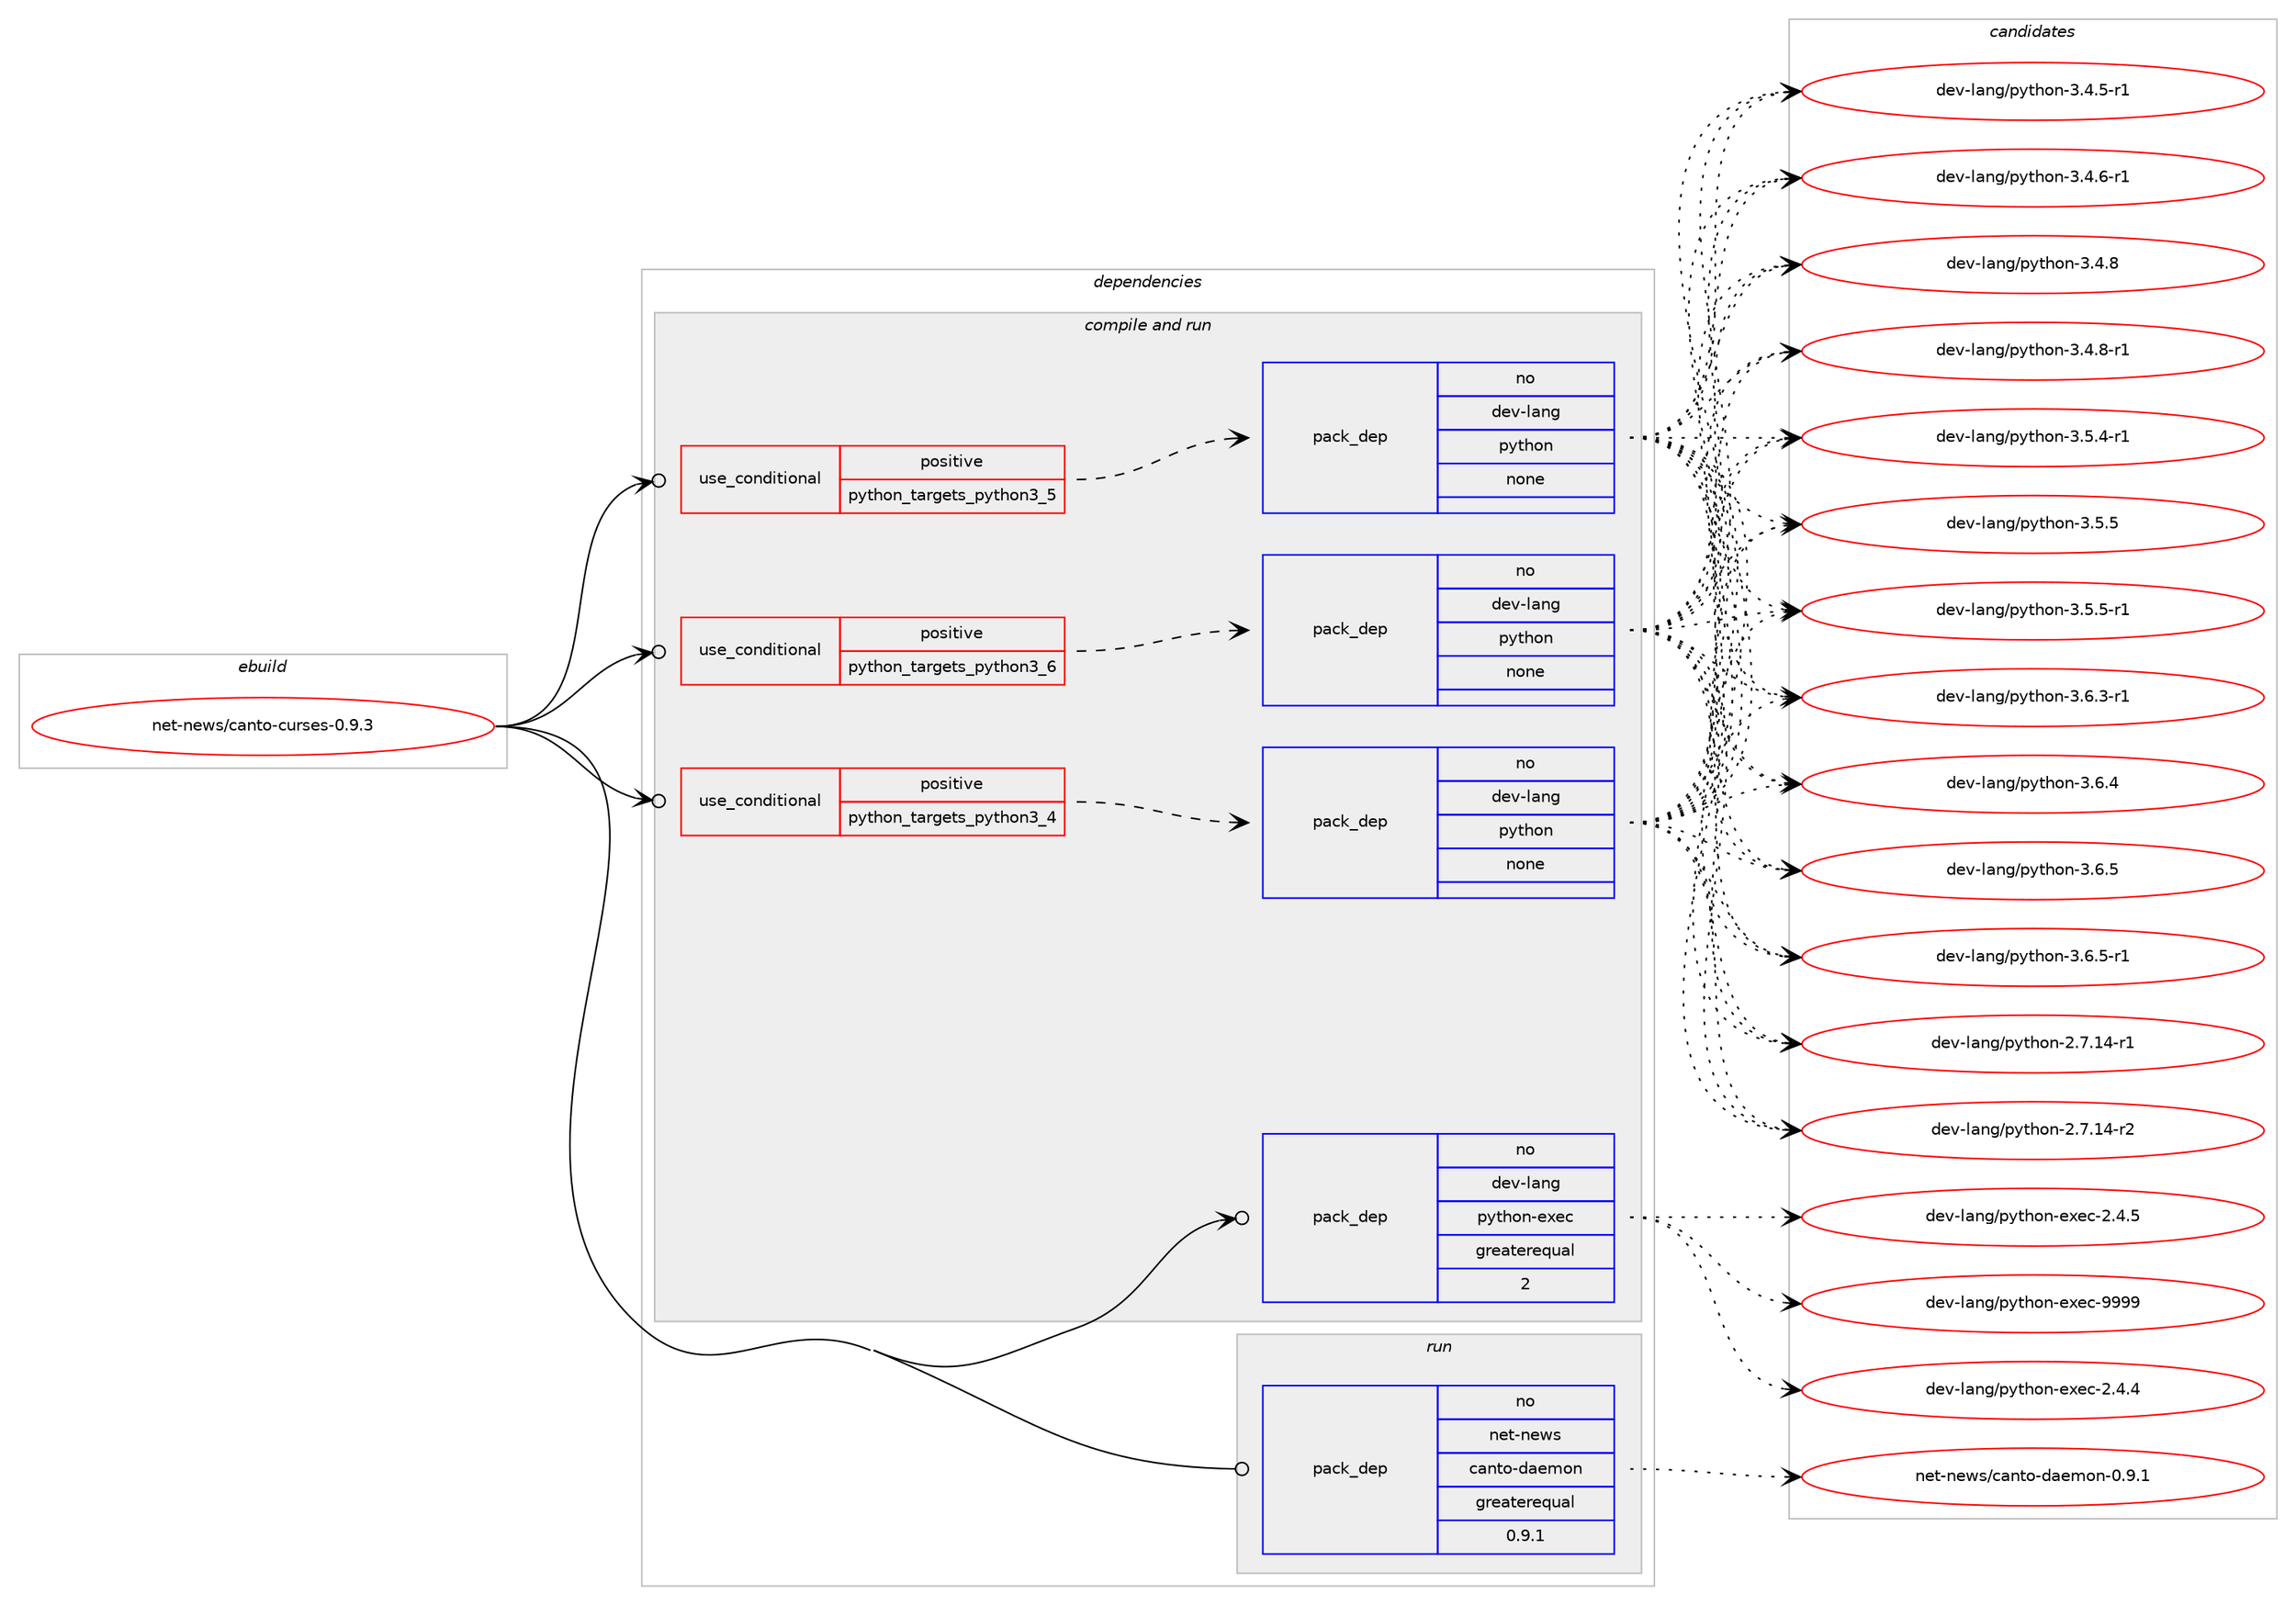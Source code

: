 digraph prolog {

# *************
# Graph options
# *************

newrank=true;
concentrate=true;
compound=true;
graph [rankdir=LR,fontname=Helvetica,fontsize=10,ranksep=1.5];#, ranksep=2.5, nodesep=0.2];
edge  [arrowhead=vee];
node  [fontname=Helvetica,fontsize=10];

# **********
# The ebuild
# **********

subgraph cluster_leftcol {
color=gray;
rank=same;
label=<<i>ebuild</i>>;
id [label="net-news/canto-curses-0.9.3", color=red, width=4, href="../net-news/canto-curses-0.9.3.svg"];
}

# ****************
# The dependencies
# ****************

subgraph cluster_midcol {
color=gray;
label=<<i>dependencies</i>>;
subgraph cluster_compile {
fillcolor="#eeeeee";
style=filled;
label=<<i>compile</i>>;
}
subgraph cluster_compileandrun {
fillcolor="#eeeeee";
style=filled;
label=<<i>compile and run</i>>;
subgraph cond671 {
dependency2140 [label=<<TABLE BORDER="0" CELLBORDER="1" CELLSPACING="0" CELLPADDING="4"><TR><TD ROWSPAN="3" CELLPADDING="10">use_conditional</TD></TR><TR><TD>positive</TD></TR><TR><TD>python_targets_python3_4</TD></TR></TABLE>>, shape=none, color=red];
subgraph pack1442 {
dependency2141 [label=<<TABLE BORDER="0" CELLBORDER="1" CELLSPACING="0" CELLPADDING="4" WIDTH="220"><TR><TD ROWSPAN="6" CELLPADDING="30">pack_dep</TD></TR><TR><TD WIDTH="110">no</TD></TR><TR><TD>dev-lang</TD></TR><TR><TD>python</TD></TR><TR><TD>none</TD></TR><TR><TD></TD></TR></TABLE>>, shape=none, color=blue];
}
dependency2140:e -> dependency2141:w [weight=20,style="dashed",arrowhead="vee"];
}
id:e -> dependency2140:w [weight=20,style="solid",arrowhead="odotvee"];
subgraph cond672 {
dependency2142 [label=<<TABLE BORDER="0" CELLBORDER="1" CELLSPACING="0" CELLPADDING="4"><TR><TD ROWSPAN="3" CELLPADDING="10">use_conditional</TD></TR><TR><TD>positive</TD></TR><TR><TD>python_targets_python3_5</TD></TR></TABLE>>, shape=none, color=red];
subgraph pack1443 {
dependency2143 [label=<<TABLE BORDER="0" CELLBORDER="1" CELLSPACING="0" CELLPADDING="4" WIDTH="220"><TR><TD ROWSPAN="6" CELLPADDING="30">pack_dep</TD></TR><TR><TD WIDTH="110">no</TD></TR><TR><TD>dev-lang</TD></TR><TR><TD>python</TD></TR><TR><TD>none</TD></TR><TR><TD></TD></TR></TABLE>>, shape=none, color=blue];
}
dependency2142:e -> dependency2143:w [weight=20,style="dashed",arrowhead="vee"];
}
id:e -> dependency2142:w [weight=20,style="solid",arrowhead="odotvee"];
subgraph cond673 {
dependency2144 [label=<<TABLE BORDER="0" CELLBORDER="1" CELLSPACING="0" CELLPADDING="4"><TR><TD ROWSPAN="3" CELLPADDING="10">use_conditional</TD></TR><TR><TD>positive</TD></TR><TR><TD>python_targets_python3_6</TD></TR></TABLE>>, shape=none, color=red];
subgraph pack1444 {
dependency2145 [label=<<TABLE BORDER="0" CELLBORDER="1" CELLSPACING="0" CELLPADDING="4" WIDTH="220"><TR><TD ROWSPAN="6" CELLPADDING="30">pack_dep</TD></TR><TR><TD WIDTH="110">no</TD></TR><TR><TD>dev-lang</TD></TR><TR><TD>python</TD></TR><TR><TD>none</TD></TR><TR><TD></TD></TR></TABLE>>, shape=none, color=blue];
}
dependency2144:e -> dependency2145:w [weight=20,style="dashed",arrowhead="vee"];
}
id:e -> dependency2144:w [weight=20,style="solid",arrowhead="odotvee"];
subgraph pack1445 {
dependency2146 [label=<<TABLE BORDER="0" CELLBORDER="1" CELLSPACING="0" CELLPADDING="4" WIDTH="220"><TR><TD ROWSPAN="6" CELLPADDING="30">pack_dep</TD></TR><TR><TD WIDTH="110">no</TD></TR><TR><TD>dev-lang</TD></TR><TR><TD>python-exec</TD></TR><TR><TD>greaterequal</TD></TR><TR><TD>2</TD></TR></TABLE>>, shape=none, color=blue];
}
id:e -> dependency2146:w [weight=20,style="solid",arrowhead="odotvee"];
}
subgraph cluster_run {
fillcolor="#eeeeee";
style=filled;
label=<<i>run</i>>;
subgraph pack1446 {
dependency2147 [label=<<TABLE BORDER="0" CELLBORDER="1" CELLSPACING="0" CELLPADDING="4" WIDTH="220"><TR><TD ROWSPAN="6" CELLPADDING="30">pack_dep</TD></TR><TR><TD WIDTH="110">no</TD></TR><TR><TD>net-news</TD></TR><TR><TD>canto-daemon</TD></TR><TR><TD>greaterequal</TD></TR><TR><TD>0.9.1</TD></TR></TABLE>>, shape=none, color=blue];
}
id:e -> dependency2147:w [weight=20,style="solid",arrowhead="odot"];
}
}

# **************
# The candidates
# **************

subgraph cluster_choices {
rank=same;
color=gray;
label=<<i>candidates</i>>;

subgraph choice1442 {
color=black;
nodesep=1;
choice100101118451089711010347112121116104111110455046554649524511449 [label="dev-lang/python-2.7.14-r1", color=red, width=4,href="../dev-lang/python-2.7.14-r1.svg"];
choice100101118451089711010347112121116104111110455046554649524511450 [label="dev-lang/python-2.7.14-r2", color=red, width=4,href="../dev-lang/python-2.7.14-r2.svg"];
choice1001011184510897110103471121211161041111104551465246534511449 [label="dev-lang/python-3.4.5-r1", color=red, width=4,href="../dev-lang/python-3.4.5-r1.svg"];
choice1001011184510897110103471121211161041111104551465246544511449 [label="dev-lang/python-3.4.6-r1", color=red, width=4,href="../dev-lang/python-3.4.6-r1.svg"];
choice100101118451089711010347112121116104111110455146524656 [label="dev-lang/python-3.4.8", color=red, width=4,href="../dev-lang/python-3.4.8.svg"];
choice1001011184510897110103471121211161041111104551465246564511449 [label="dev-lang/python-3.4.8-r1", color=red, width=4,href="../dev-lang/python-3.4.8-r1.svg"];
choice1001011184510897110103471121211161041111104551465346524511449 [label="dev-lang/python-3.5.4-r1", color=red, width=4,href="../dev-lang/python-3.5.4-r1.svg"];
choice100101118451089711010347112121116104111110455146534653 [label="dev-lang/python-3.5.5", color=red, width=4,href="../dev-lang/python-3.5.5.svg"];
choice1001011184510897110103471121211161041111104551465346534511449 [label="dev-lang/python-3.5.5-r1", color=red, width=4,href="../dev-lang/python-3.5.5-r1.svg"];
choice1001011184510897110103471121211161041111104551465446514511449 [label="dev-lang/python-3.6.3-r1", color=red, width=4,href="../dev-lang/python-3.6.3-r1.svg"];
choice100101118451089711010347112121116104111110455146544652 [label="dev-lang/python-3.6.4", color=red, width=4,href="../dev-lang/python-3.6.4.svg"];
choice100101118451089711010347112121116104111110455146544653 [label="dev-lang/python-3.6.5", color=red, width=4,href="../dev-lang/python-3.6.5.svg"];
choice1001011184510897110103471121211161041111104551465446534511449 [label="dev-lang/python-3.6.5-r1", color=red, width=4,href="../dev-lang/python-3.6.5-r1.svg"];
dependency2141:e -> choice100101118451089711010347112121116104111110455046554649524511449:w [style=dotted,weight="100"];
dependency2141:e -> choice100101118451089711010347112121116104111110455046554649524511450:w [style=dotted,weight="100"];
dependency2141:e -> choice1001011184510897110103471121211161041111104551465246534511449:w [style=dotted,weight="100"];
dependency2141:e -> choice1001011184510897110103471121211161041111104551465246544511449:w [style=dotted,weight="100"];
dependency2141:e -> choice100101118451089711010347112121116104111110455146524656:w [style=dotted,weight="100"];
dependency2141:e -> choice1001011184510897110103471121211161041111104551465246564511449:w [style=dotted,weight="100"];
dependency2141:e -> choice1001011184510897110103471121211161041111104551465346524511449:w [style=dotted,weight="100"];
dependency2141:e -> choice100101118451089711010347112121116104111110455146534653:w [style=dotted,weight="100"];
dependency2141:e -> choice1001011184510897110103471121211161041111104551465346534511449:w [style=dotted,weight="100"];
dependency2141:e -> choice1001011184510897110103471121211161041111104551465446514511449:w [style=dotted,weight="100"];
dependency2141:e -> choice100101118451089711010347112121116104111110455146544652:w [style=dotted,weight="100"];
dependency2141:e -> choice100101118451089711010347112121116104111110455146544653:w [style=dotted,weight="100"];
dependency2141:e -> choice1001011184510897110103471121211161041111104551465446534511449:w [style=dotted,weight="100"];
}
subgraph choice1443 {
color=black;
nodesep=1;
choice100101118451089711010347112121116104111110455046554649524511449 [label="dev-lang/python-2.7.14-r1", color=red, width=4,href="../dev-lang/python-2.7.14-r1.svg"];
choice100101118451089711010347112121116104111110455046554649524511450 [label="dev-lang/python-2.7.14-r2", color=red, width=4,href="../dev-lang/python-2.7.14-r2.svg"];
choice1001011184510897110103471121211161041111104551465246534511449 [label="dev-lang/python-3.4.5-r1", color=red, width=4,href="../dev-lang/python-3.4.5-r1.svg"];
choice1001011184510897110103471121211161041111104551465246544511449 [label="dev-lang/python-3.4.6-r1", color=red, width=4,href="../dev-lang/python-3.4.6-r1.svg"];
choice100101118451089711010347112121116104111110455146524656 [label="dev-lang/python-3.4.8", color=red, width=4,href="../dev-lang/python-3.4.8.svg"];
choice1001011184510897110103471121211161041111104551465246564511449 [label="dev-lang/python-3.4.8-r1", color=red, width=4,href="../dev-lang/python-3.4.8-r1.svg"];
choice1001011184510897110103471121211161041111104551465346524511449 [label="dev-lang/python-3.5.4-r1", color=red, width=4,href="../dev-lang/python-3.5.4-r1.svg"];
choice100101118451089711010347112121116104111110455146534653 [label="dev-lang/python-3.5.5", color=red, width=4,href="../dev-lang/python-3.5.5.svg"];
choice1001011184510897110103471121211161041111104551465346534511449 [label="dev-lang/python-3.5.5-r1", color=red, width=4,href="../dev-lang/python-3.5.5-r1.svg"];
choice1001011184510897110103471121211161041111104551465446514511449 [label="dev-lang/python-3.6.3-r1", color=red, width=4,href="../dev-lang/python-3.6.3-r1.svg"];
choice100101118451089711010347112121116104111110455146544652 [label="dev-lang/python-3.6.4", color=red, width=4,href="../dev-lang/python-3.6.4.svg"];
choice100101118451089711010347112121116104111110455146544653 [label="dev-lang/python-3.6.5", color=red, width=4,href="../dev-lang/python-3.6.5.svg"];
choice1001011184510897110103471121211161041111104551465446534511449 [label="dev-lang/python-3.6.5-r1", color=red, width=4,href="../dev-lang/python-3.6.5-r1.svg"];
dependency2143:e -> choice100101118451089711010347112121116104111110455046554649524511449:w [style=dotted,weight="100"];
dependency2143:e -> choice100101118451089711010347112121116104111110455046554649524511450:w [style=dotted,weight="100"];
dependency2143:e -> choice1001011184510897110103471121211161041111104551465246534511449:w [style=dotted,weight="100"];
dependency2143:e -> choice1001011184510897110103471121211161041111104551465246544511449:w [style=dotted,weight="100"];
dependency2143:e -> choice100101118451089711010347112121116104111110455146524656:w [style=dotted,weight="100"];
dependency2143:e -> choice1001011184510897110103471121211161041111104551465246564511449:w [style=dotted,weight="100"];
dependency2143:e -> choice1001011184510897110103471121211161041111104551465346524511449:w [style=dotted,weight="100"];
dependency2143:e -> choice100101118451089711010347112121116104111110455146534653:w [style=dotted,weight="100"];
dependency2143:e -> choice1001011184510897110103471121211161041111104551465346534511449:w [style=dotted,weight="100"];
dependency2143:e -> choice1001011184510897110103471121211161041111104551465446514511449:w [style=dotted,weight="100"];
dependency2143:e -> choice100101118451089711010347112121116104111110455146544652:w [style=dotted,weight="100"];
dependency2143:e -> choice100101118451089711010347112121116104111110455146544653:w [style=dotted,weight="100"];
dependency2143:e -> choice1001011184510897110103471121211161041111104551465446534511449:w [style=dotted,weight="100"];
}
subgraph choice1444 {
color=black;
nodesep=1;
choice100101118451089711010347112121116104111110455046554649524511449 [label="dev-lang/python-2.7.14-r1", color=red, width=4,href="../dev-lang/python-2.7.14-r1.svg"];
choice100101118451089711010347112121116104111110455046554649524511450 [label="dev-lang/python-2.7.14-r2", color=red, width=4,href="../dev-lang/python-2.7.14-r2.svg"];
choice1001011184510897110103471121211161041111104551465246534511449 [label="dev-lang/python-3.4.5-r1", color=red, width=4,href="../dev-lang/python-3.4.5-r1.svg"];
choice1001011184510897110103471121211161041111104551465246544511449 [label="dev-lang/python-3.4.6-r1", color=red, width=4,href="../dev-lang/python-3.4.6-r1.svg"];
choice100101118451089711010347112121116104111110455146524656 [label="dev-lang/python-3.4.8", color=red, width=4,href="../dev-lang/python-3.4.8.svg"];
choice1001011184510897110103471121211161041111104551465246564511449 [label="dev-lang/python-3.4.8-r1", color=red, width=4,href="../dev-lang/python-3.4.8-r1.svg"];
choice1001011184510897110103471121211161041111104551465346524511449 [label="dev-lang/python-3.5.4-r1", color=red, width=4,href="../dev-lang/python-3.5.4-r1.svg"];
choice100101118451089711010347112121116104111110455146534653 [label="dev-lang/python-3.5.5", color=red, width=4,href="../dev-lang/python-3.5.5.svg"];
choice1001011184510897110103471121211161041111104551465346534511449 [label="dev-lang/python-3.5.5-r1", color=red, width=4,href="../dev-lang/python-3.5.5-r1.svg"];
choice1001011184510897110103471121211161041111104551465446514511449 [label="dev-lang/python-3.6.3-r1", color=red, width=4,href="../dev-lang/python-3.6.3-r1.svg"];
choice100101118451089711010347112121116104111110455146544652 [label="dev-lang/python-3.6.4", color=red, width=4,href="../dev-lang/python-3.6.4.svg"];
choice100101118451089711010347112121116104111110455146544653 [label="dev-lang/python-3.6.5", color=red, width=4,href="../dev-lang/python-3.6.5.svg"];
choice1001011184510897110103471121211161041111104551465446534511449 [label="dev-lang/python-3.6.5-r1", color=red, width=4,href="../dev-lang/python-3.6.5-r1.svg"];
dependency2145:e -> choice100101118451089711010347112121116104111110455046554649524511449:w [style=dotted,weight="100"];
dependency2145:e -> choice100101118451089711010347112121116104111110455046554649524511450:w [style=dotted,weight="100"];
dependency2145:e -> choice1001011184510897110103471121211161041111104551465246534511449:w [style=dotted,weight="100"];
dependency2145:e -> choice1001011184510897110103471121211161041111104551465246544511449:w [style=dotted,weight="100"];
dependency2145:e -> choice100101118451089711010347112121116104111110455146524656:w [style=dotted,weight="100"];
dependency2145:e -> choice1001011184510897110103471121211161041111104551465246564511449:w [style=dotted,weight="100"];
dependency2145:e -> choice1001011184510897110103471121211161041111104551465346524511449:w [style=dotted,weight="100"];
dependency2145:e -> choice100101118451089711010347112121116104111110455146534653:w [style=dotted,weight="100"];
dependency2145:e -> choice1001011184510897110103471121211161041111104551465346534511449:w [style=dotted,weight="100"];
dependency2145:e -> choice1001011184510897110103471121211161041111104551465446514511449:w [style=dotted,weight="100"];
dependency2145:e -> choice100101118451089711010347112121116104111110455146544652:w [style=dotted,weight="100"];
dependency2145:e -> choice100101118451089711010347112121116104111110455146544653:w [style=dotted,weight="100"];
dependency2145:e -> choice1001011184510897110103471121211161041111104551465446534511449:w [style=dotted,weight="100"];
}
subgraph choice1445 {
color=black;
nodesep=1;
choice1001011184510897110103471121211161041111104510112010199455046524652 [label="dev-lang/python-exec-2.4.4", color=red, width=4,href="../dev-lang/python-exec-2.4.4.svg"];
choice1001011184510897110103471121211161041111104510112010199455046524653 [label="dev-lang/python-exec-2.4.5", color=red, width=4,href="../dev-lang/python-exec-2.4.5.svg"];
choice10010111845108971101034711212111610411111045101120101994557575757 [label="dev-lang/python-exec-9999", color=red, width=4,href="../dev-lang/python-exec-9999.svg"];
dependency2146:e -> choice1001011184510897110103471121211161041111104510112010199455046524652:w [style=dotted,weight="100"];
dependency2146:e -> choice1001011184510897110103471121211161041111104510112010199455046524653:w [style=dotted,weight="100"];
dependency2146:e -> choice10010111845108971101034711212111610411111045101120101994557575757:w [style=dotted,weight="100"];
}
subgraph choice1446 {
color=black;
nodesep=1;
choice110101116451101011191154799971101161114510097101109111110454846574649 [label="net-news/canto-daemon-0.9.1", color=red, width=4,href="../net-news/canto-daemon-0.9.1.svg"];
dependency2147:e -> choice110101116451101011191154799971101161114510097101109111110454846574649:w [style=dotted,weight="100"];
}
}

}
